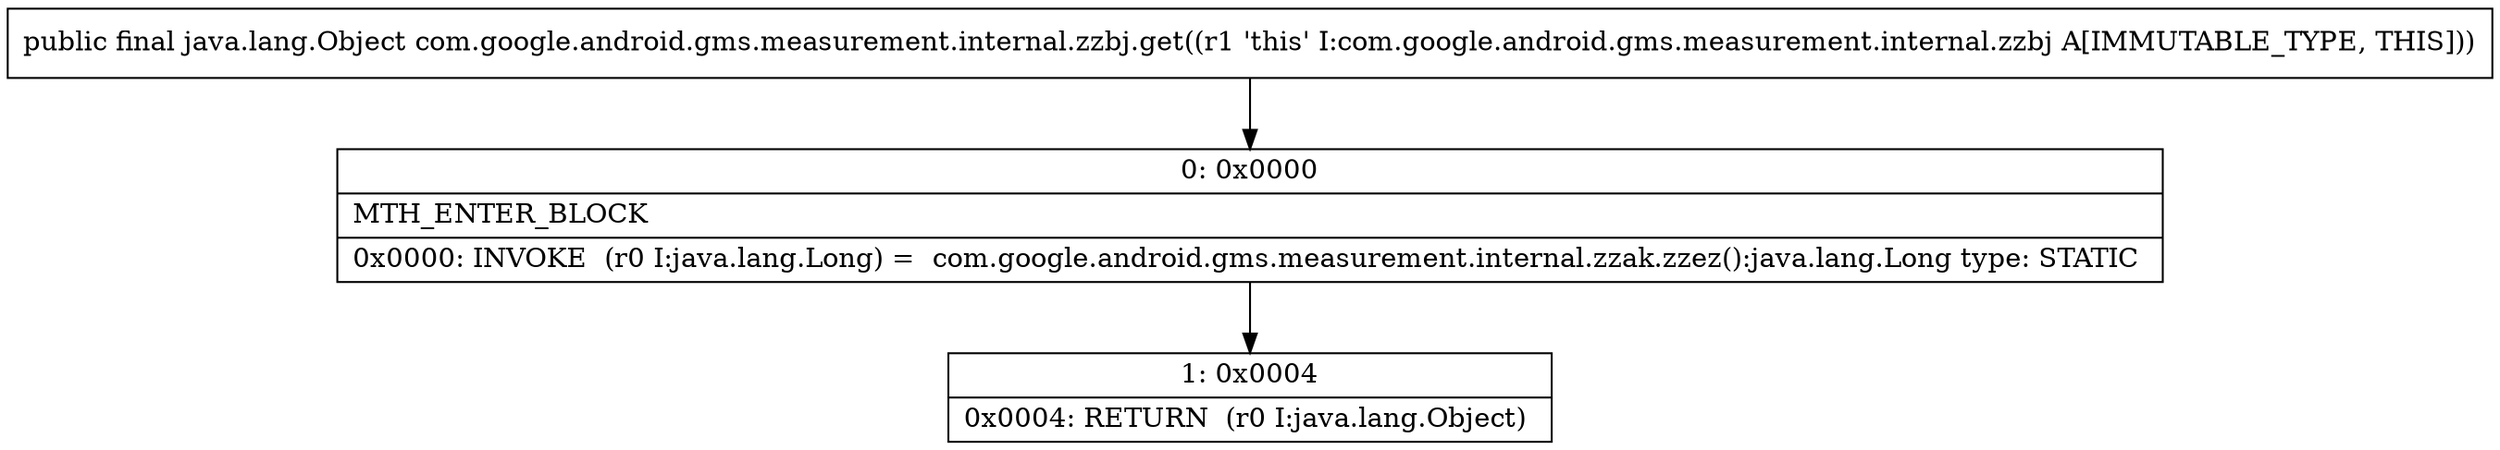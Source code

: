 digraph "CFG forcom.google.android.gms.measurement.internal.zzbj.get()Ljava\/lang\/Object;" {
Node_0 [shape=record,label="{0\:\ 0x0000|MTH_ENTER_BLOCK\l|0x0000: INVOKE  (r0 I:java.lang.Long) =  com.google.android.gms.measurement.internal.zzak.zzez():java.lang.Long type: STATIC \l}"];
Node_1 [shape=record,label="{1\:\ 0x0004|0x0004: RETURN  (r0 I:java.lang.Object) \l}"];
MethodNode[shape=record,label="{public final java.lang.Object com.google.android.gms.measurement.internal.zzbj.get((r1 'this' I:com.google.android.gms.measurement.internal.zzbj A[IMMUTABLE_TYPE, THIS])) }"];
MethodNode -> Node_0;
Node_0 -> Node_1;
}

